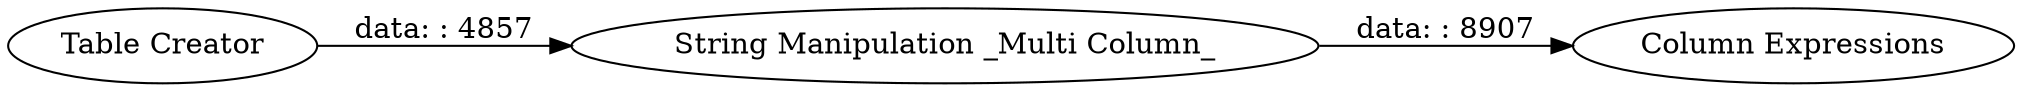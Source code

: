 digraph {
	"6103521009295368940_1" [label="Table Creator"]
	"6103521009295368940_4" [label="Column Expressions"]
	"6103521009295368940_2" [label="String Manipulation _Multi Column_"]
	"6103521009295368940_1" -> "6103521009295368940_2" [label="data: : 4857"]
	"6103521009295368940_2" -> "6103521009295368940_4" [label="data: : 8907"]
	rankdir=LR
}
